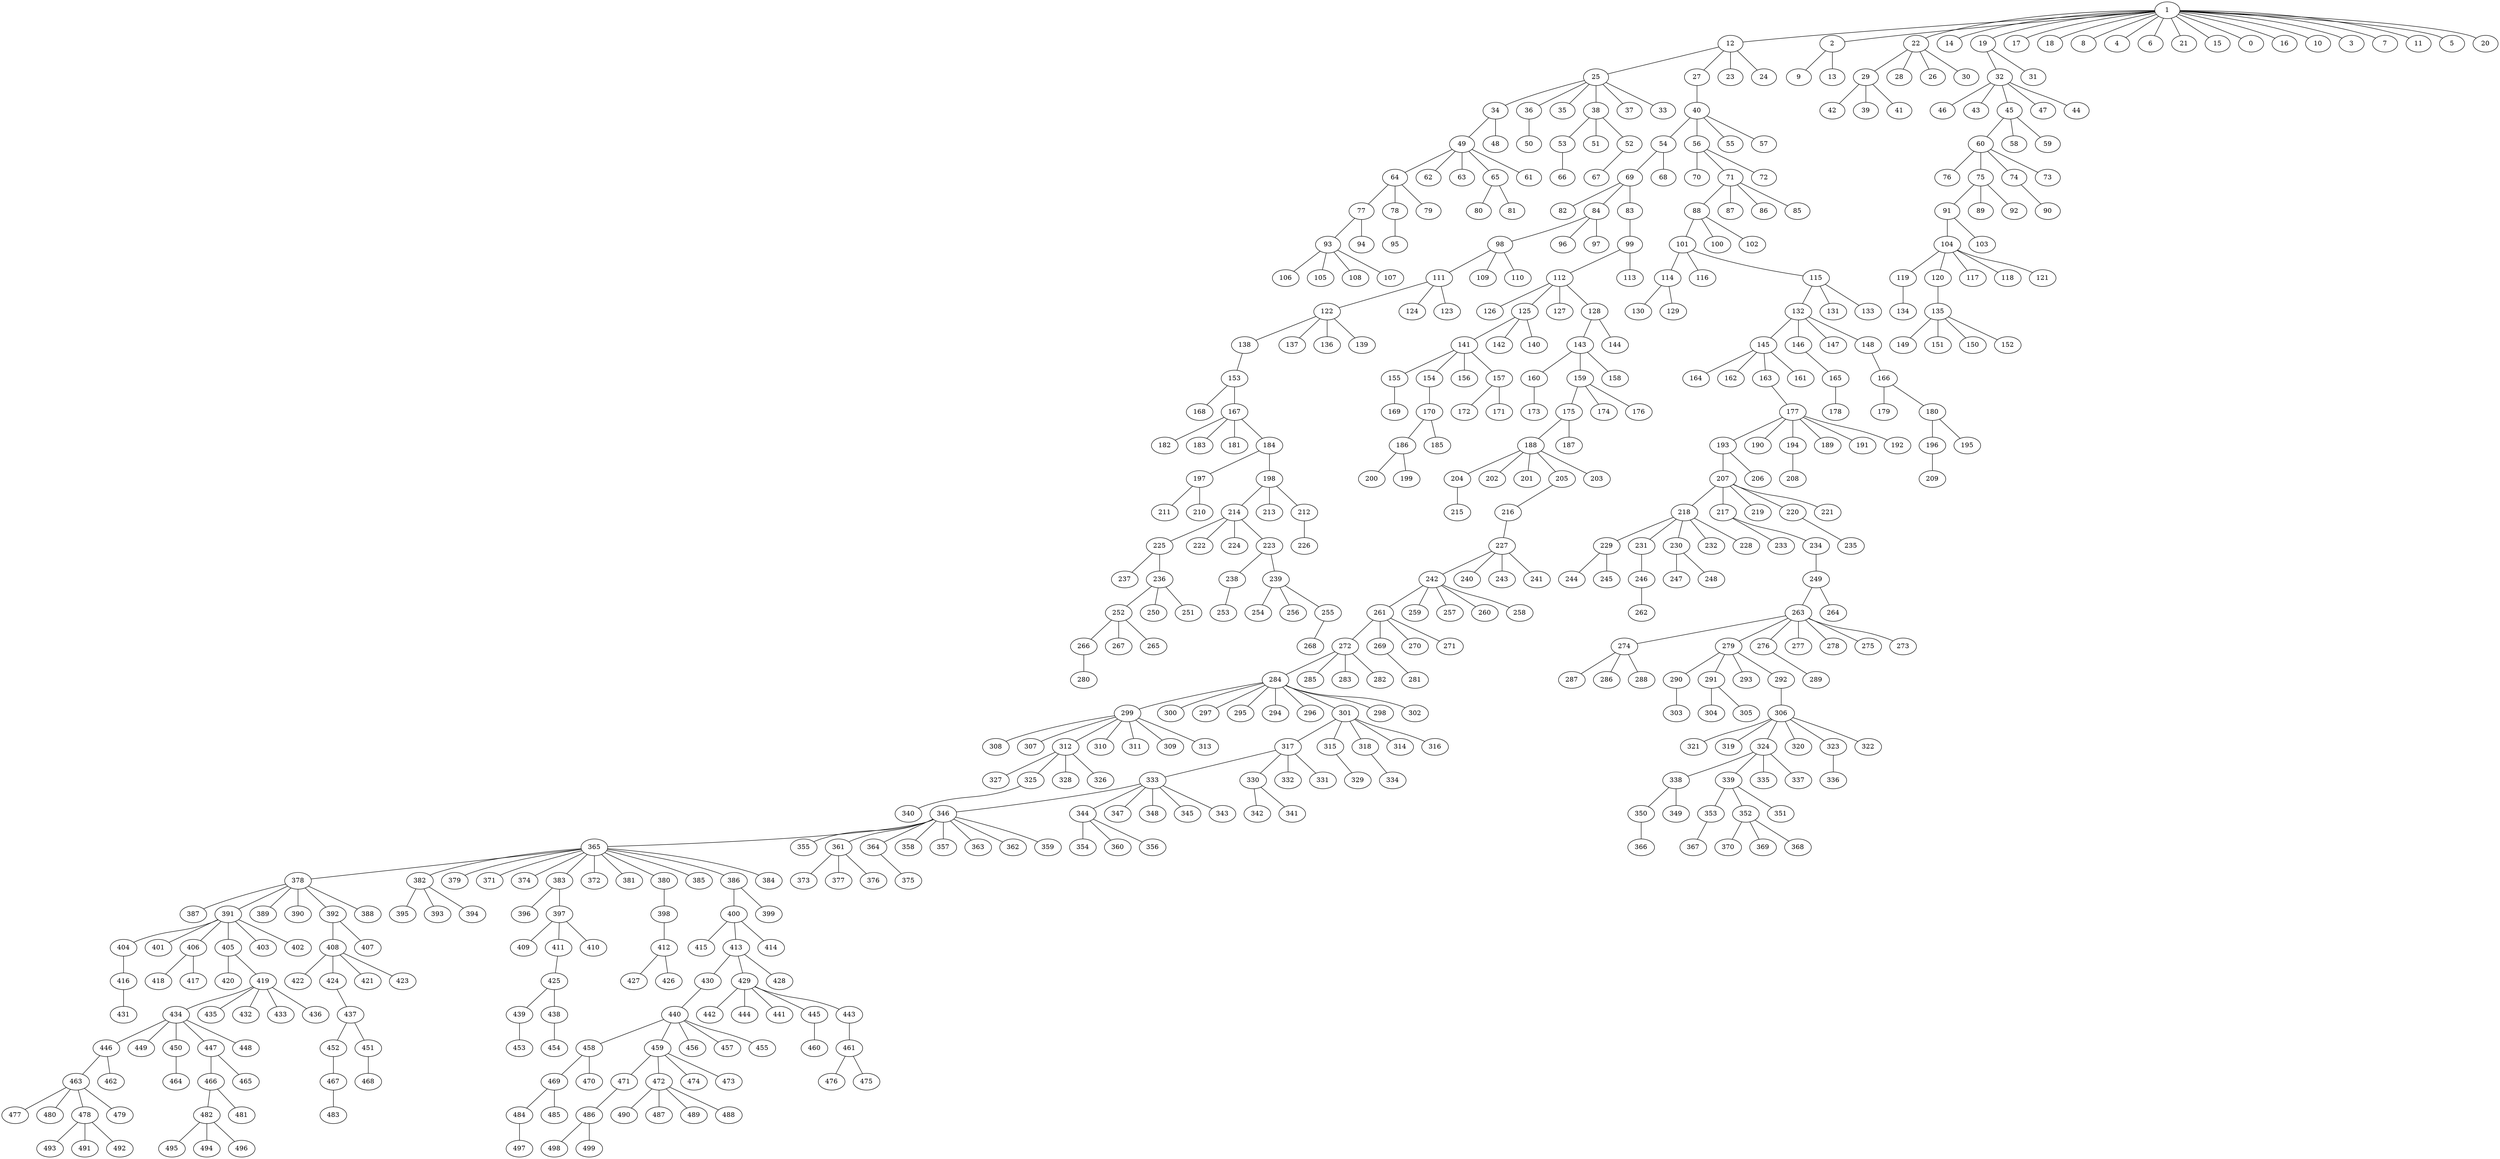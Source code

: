 strict graph G {
1;
12;
2;
22;
14;
19;
17;
18;
8;
4;
6;
21;
15;
0;
16;
10;
3;
7;
11;
5;
20;
25;
27;
23;
24;
9;
13;
29;
28;
26;
30;
32;
31;
34;
36;
35;
38;
37;
33;
40;
42;
39;
41;
46;
43;
45;
47;
44;
49;
48;
50;
53;
51;
52;
54;
56;
55;
57;
60;
58;
59;
64;
62;
63;
65;
61;
66;
67;
69;
68;
70;
71;
72;
76;
75;
74;
73;
77;
78;
79;
80;
81;
82;
84;
83;
88;
87;
86;
85;
91;
89;
92;
90;
93;
94;
95;
98;
96;
97;
99;
101;
100;
102;
104;
103;
106;
105;
108;
107;
111;
109;
110;
112;
113;
114;
116;
115;
119;
120;
117;
118;
121;
122;
124;
123;
126;
125;
127;
128;
130;
129;
132;
131;
133;
134;
135;
138;
137;
136;
139;
141;
142;
140;
143;
144;
145;
146;
147;
148;
149;
151;
150;
152;
153;
155;
154;
156;
157;
160;
159;
158;
164;
162;
163;
161;
165;
166;
168;
167;
169;
170;
172;
171;
173;
175;
174;
176;
177;
178;
179;
180;
182;
183;
181;
184;
186;
185;
188;
187;
193;
190;
194;
189;
191;
192;
196;
195;
197;
198;
200;
199;
204;
202;
201;
205;
203;
207;
206;
208;
209;
211;
210;
214;
213;
212;
215;
216;
218;
217;
219;
220;
221;
225;
222;
224;
223;
226;
227;
229;
231;
230;
232;
228;
233;
234;
235;
237;
236;
238;
239;
242;
240;
243;
241;
244;
245;
246;
247;
248;
249;
252;
250;
251;
253;
254;
256;
255;
261;
259;
257;
260;
258;
262;
263;
264;
266;
267;
265;
268;
272;
269;
270;
271;
274;
279;
276;
277;
278;
275;
273;
280;
284;
285;
283;
282;
281;
287;
286;
288;
290;
291;
293;
292;
289;
299;
300;
297;
295;
294;
296;
301;
298;
302;
303;
304;
305;
306;
308;
307;
312;
310;
311;
309;
313;
317;
315;
318;
314;
316;
321;
319;
324;
320;
323;
322;
327;
325;
328;
326;
333;
330;
332;
331;
329;
334;
338;
339;
335;
337;
336;
340;
346;
344;
347;
348;
345;
343;
342;
341;
350;
349;
353;
352;
351;
365;
355;
361;
364;
358;
357;
363;
362;
359;
354;
360;
356;
366;
367;
370;
369;
368;
378;
382;
379;
371;
374;
383;
372;
381;
380;
385;
386;
384;
373;
377;
376;
375;
387;
391;
389;
390;
392;
388;
395;
393;
394;
396;
397;
398;
400;
399;
404;
401;
406;
405;
403;
402;
408;
407;
409;
411;
410;
412;
415;
413;
414;
416;
418;
417;
420;
419;
422;
424;
421;
423;
425;
427;
426;
430;
429;
428;
431;
434;
435;
432;
433;
436;
437;
439;
438;
440;
442;
444;
441;
445;
443;
446;
449;
450;
447;
448;
452;
451;
453;
454;
458;
459;
456;
457;
455;
460;
461;
463;
462;
464;
466;
465;
467;
468;
469;
470;
471;
472;
474;
473;
476;
475;
477;
480;
478;
479;
482;
481;
483;
484;
485;
486;
490;
487;
489;
488;
493;
491;
492;
495;
494;
496;
497;
498;
499;
346 -- 365;
440 -- 458;
1 -- 2;
472 -- 490;
434 -- 449;
263 -- 274;
450 -- 464;
261 -- 272;
198 -- 214;
291 -- 305;
143 -- 160;
405 -- 420;
141 -- 156;
163 -- 177;
153 -- 168;
101 -- 116;
317 -- 330;
88 -- 100;
45 -- 60;
339 -- 352;
71 -- 87;
419 -- 433;
437 -- 452;
186 -- 200;
438 -- 454;
365 -- 381;
391 -- 405;
344 -- 354;
324 -- 335;
413 -- 429;
299 -- 311;
2 -- 13;
83 -- 99;
120 -- 135;
40 -- 57;
380 -- 398;
115 -- 133;
64 -- 79;
274 -- 287;
40 -- 54;
115 -- 132;
197 -- 211;
333 -- 344;
429 -- 445;
1 -- 8;
352 -- 368;
1 -- 21;
231 -- 246;
478 -- 493;
216 -- 227;
177 -- 194;
122 -- 137;
312 -- 328;
177 -- 192;
284 -- 294;
472 -- 489;
218 -- 230;
413 -- 428;
98 -- 110;
408 -- 421;
135 -- 152;
272 -- 283;
36 -- 50;
242 -- 258;
330 -- 342;
466 -- 482;
93 -- 106;
12 -- 25;
299 -- 307;
93 -- 108;
111 -- 122;
207 -- 219;
112 -- 126;
64 -- 77;
279 -- 290;
135 -- 150;
132 -- 147;
22 -- 26;
424 -- 437;
170 -- 186;
301 -- 314;
346 -- 363;
214 -- 222;
392 -- 408;
143 -- 158;
482 -- 495;
1 -- 11;
69 -- 83;
25 -- 33;
49 -- 63;
386 -- 399;
207 -- 220;
451 -- 468;
214 -- 224;
112 -- 128;
122 -- 136;
218 -- 232;
12 -- 24;
266 -- 280;
306 -- 323;
74 -- 90;
317 -- 331;
416 -- 431;
338 -- 350;
132 -- 145;
101 -- 114;
84 -- 96;
180 -- 195;
29 -- 39;
1 -- 19;
412 -- 426;
419 -- 435;
434 -- 450;
361 -- 373;
125 -- 140;
429 -- 441;
145 -- 162;
184 -- 198;
230 -- 247;
312 -- 327;
1 -- 6;
1 -- 15;
391 -- 406;
165 -- 178;
99 -- 113;
365 -- 372;
29 -- 41;
167 -- 181;
175 -- 188;
22 -- 30;
32 -- 44;
115 -- 131;
391 -- 402;
482 -- 496;
478 -- 492;
91 -- 103;
29 -- 42;
77 -- 93;
365 -- 378;
459 -- 471;
27 -- 40;
84 -- 98;
218 -- 231;
1 -- 22;
408 -- 422;
188 -- 204;
128 -- 143;
207 -- 217;
141 -- 154;
88 -- 101;
486 -- 499;
119 -- 134;
132 -- 146;
12 -- 23;
177 -- 191;
452 -- 467;
279 -- 293;
242 -- 260;
391 -- 403;
261 -- 270;
239 -- 255;
344 -- 356;
64 -- 78;
104 -- 118;
166 -- 180;
346 -- 359;
49 -- 61;
207 -- 221;
205 -- 216;
141 -- 155;
471 -- 486;
236 -- 252;
167 -- 182;
301 -- 318;
12 -- 27;
365 -- 371;
252 -- 266;
207 -- 218;
333 -- 348;
135 -- 151;
463 -- 480;
101 -- 115;
157 -- 172;
339 -- 353;
365 -- 383;
419 -- 432;
404 -- 416;
155 -- 169;
263 -- 277;
301 -- 316;
312 -- 325;
338 -- 349;
466 -- 481;
217 -- 234;
88 -- 102;
330 -- 341;
77 -- 94;
197 -- 210;
188 -- 201;
365 -- 385;
167 -- 184;
122 -- 139;
60 -- 73;
98 -- 111;
242 -- 259;
391 -- 404;
425 -- 438;
229 -- 244;
486 -- 498;
317 -- 333;
188 -- 202;
440 -- 456;
217 -- 233;
159 -- 174;
242 -- 257;
75 -- 89;
154 -- 170;
25 -- 37;
324 -- 339;
447 -- 465;
112 -- 125;
112 -- 127;
186 -- 199;
263 -- 278;
54 -- 68;
463 -- 478;
482 -- 494;
333 -- 343;
365 -- 386;
32 -- 46;
429 -- 444;
434 -- 446;
382 -- 395;
325 -- 340;
218 -- 229;
400 -- 415;
32 -- 43;
1 -- 17;
125 -- 142;
177 -- 193;
306 -- 321;
383 -- 396;
25 -- 38;
352 -- 369;
408 -- 424;
34 -- 48;
32 -- 47;
430 -- 440;
391 -- 401;
397 -- 410;
405 -- 419;
467 -- 483;
1 -- 7;
378 -- 388;
75 -- 92;
269 -- 281;
249 -- 263;
382 -- 394;
153 -- 167;
170 -- 185;
194 -- 208;
188 -- 205;
463 -- 479;
284 -- 298;
315 -- 329;
346 -- 361;
135 -- 149;
284 -- 300;
25 -- 36;
34 -- 49;
461 -- 476;
352 -- 370;
214 -- 225;
263 -- 279;
333 -- 347;
225 -- 236;
292 -- 306;
382 -- 393;
459 -- 472;
22 -- 28;
1 -- 0;
284 -- 297;
146 -- 165;
252 -- 267;
400 -- 413;
128 -- 144;
263 -- 276;
45 -- 58;
429 -- 443;
1 -- 10;
279 -- 291;
306 -- 324;
378 -- 392;
111 -- 123;
246 -- 262;
261 -- 271;
104 -- 117;
252 -- 265;
1 -- 20;
60 -- 74;
365 -- 384;
84 -- 97;
145 -- 161;
346 -- 355;
159 -- 175;
350 -- 366;
227 -- 242;
184 -- 197;
419 -- 434;
25 -- 35;
261 -- 269;
378 -- 389;
111 -- 124;
272 -- 284;
69 -- 84;
318 -- 334;
177 -- 189;
478 -- 491;
196 -- 209;
71 -- 86;
52 -- 67;
440 -- 457;
312 -- 326;
437 -- 451;
114 -- 129;
440 -- 455;
188 -- 203;
214 -- 223;
440 -- 459;
408 -- 423;
272 -- 282;
323 -- 336;
378 -- 391;
255 -- 268;
56 -- 70;
75 -- 91;
365 -- 379;
32 -- 45;
227 -- 240;
223 -- 238;
365 -- 374;
290 -- 303;
49 -- 62;
472 -- 487;
333 -- 345;
324 -- 338;
299 -- 312;
198 -- 213;
56 -- 72;
459 -- 473;
484 -- 497;
239 -- 256;
361 -- 377;
400 -- 414;
299 -- 310;
324 -- 337;
49 -- 65;
65 -- 81;
157 -- 171;
227 -- 241;
445 -- 460;
446 -- 462;
472 -- 488;
45 -- 59;
91 -- 104;
306 -- 322;
238 -- 253;
225 -- 237;
93 -- 105;
65 -- 80;
212 -- 226;
104 -- 120;
193 -- 207;
138 -- 153;
143 -- 159;
2 -- 9;
469 -- 484;
229 -- 245;
148 -- 166;
459 -- 474;
1 -- 3;
279 -- 292;
411 -- 425;
365 -- 380;
220 -- 235;
19 -- 31;
166 -- 179;
236 -- 251;
434 -- 448;
458 -- 470;
429 -- 442;
71 -- 88;
412 -- 427;
301 -- 317;
49 -- 64;
114 -- 130;
284 -- 299;
167 -- 183;
353 -- 367;
291 -- 304;
40 -- 56;
40 -- 55;
446 -- 463;
458 -- 469;
461 -- 475;
19 -- 32;
60 -- 76;
230 -- 248;
276 -- 289;
406 -- 418;
239 -- 254;
364 -- 375;
54 -- 69;
284 -- 301;
339 -- 351;
160 -- 173;
218 -- 228;
299 -- 313;
141 -- 157;
25 -- 34;
125 -- 141;
425 -- 439;
443 -- 461;
78 -- 95;
386 -- 400;
1 -- 18;
434 -- 447;
22 -- 29;
177 -- 190;
1 -- 4;
397 -- 411;
122 -- 138;
346 -- 357;
383 -- 397;
38 -- 53;
274 -- 286;
234 -- 249;
1 -- 5;
361 -- 376;
38 -- 52;
104 -- 121;
274 -- 288;
198 -- 212;
104 -- 119;
378 -- 387;
1 -- 12;
463 -- 477;
145 -- 164;
242 -- 261;
365 -- 382;
301 -- 315;
333 -- 346;
1 -- 14;
145 -- 163;
397 -- 409;
227 -- 243;
204 -- 215;
1 -- 16;
272 -- 285;
60 -- 75;
99 -- 112;
56 -- 71;
413 -- 430;
306 -- 320;
159 -- 176;
392 -- 407;
263 -- 275;
71 -- 85;
93 -- 107;
249 -- 264;
53 -- 66;
193 -- 206;
299 -- 308;
180 -- 196;
98 -- 109;
447 -- 466;
69 -- 82;
346 -- 364;
236 -- 250;
346 -- 358;
317 -- 332;
469 -- 485;
223 -- 239;
378 -- 390;
284 -- 295;
398 -- 412;
306 -- 319;
284 -- 296;
406 -- 417;
38 -- 51;
132 -- 148;
346 -- 362;
344 -- 360;
263 -- 273;
419 -- 436;
299 -- 309;
175 -- 187;
439 -- 453;
284 -- 302;
}
